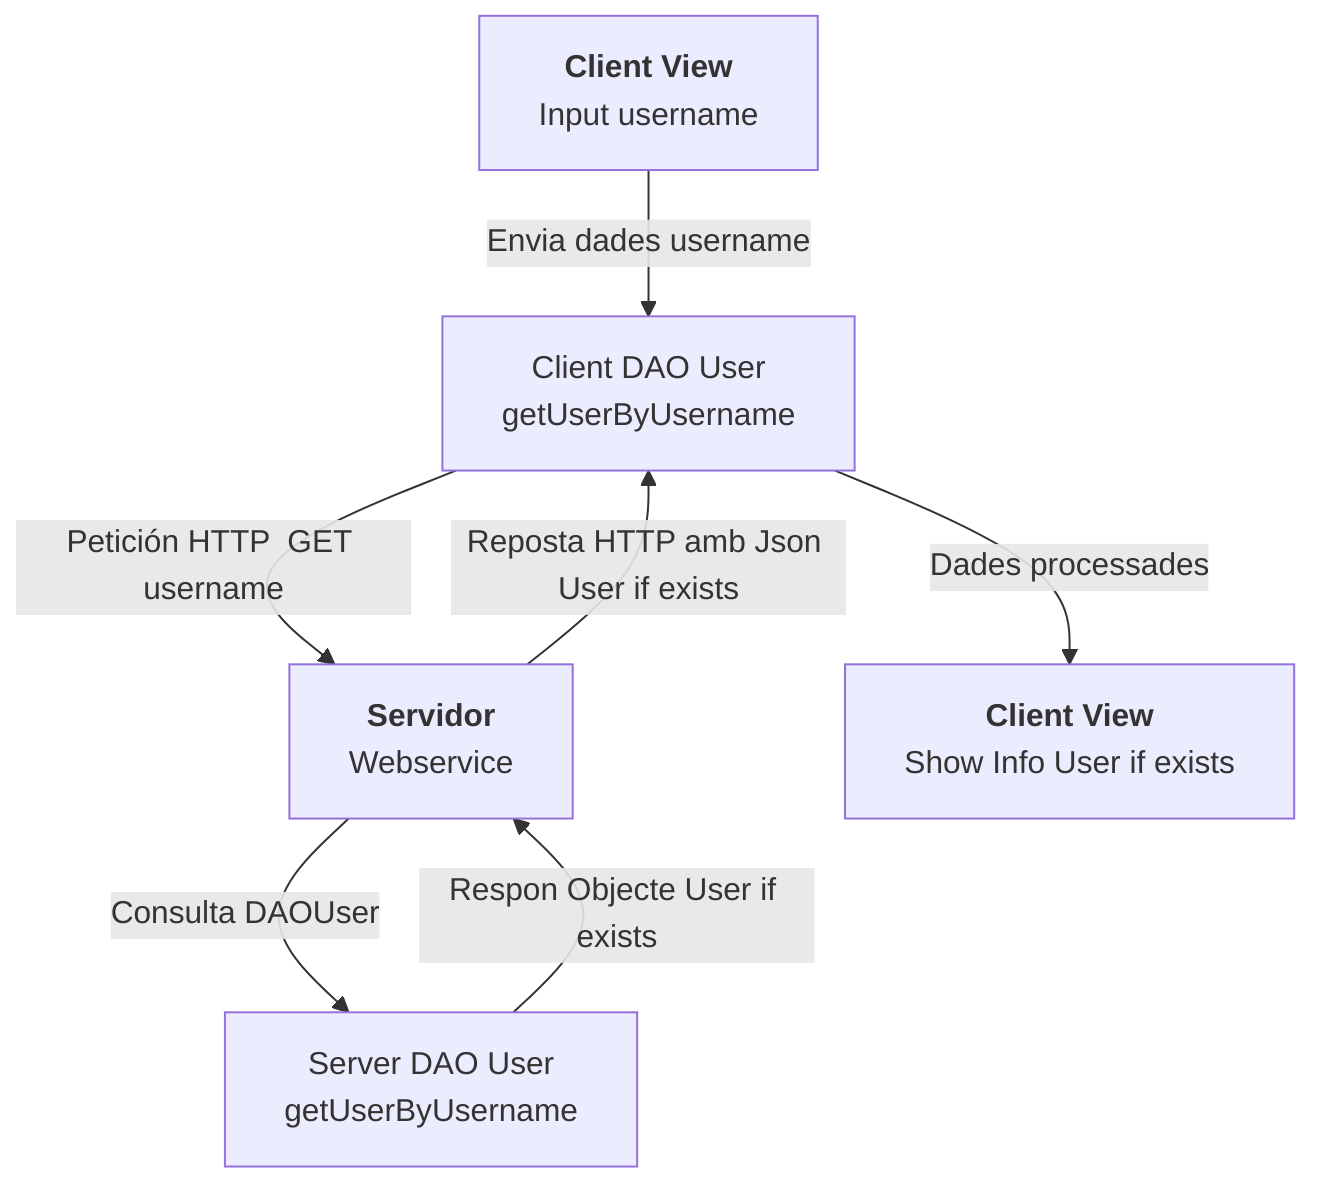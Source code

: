 flowchart TD
    A[<b>Client View</b> <br> Input username] -->|Envia dades username| B[Client DAO User<br> getUserByUsername]
    B -->|Petición HTTP  GET username| C[<b>Servidor</b> <br> Webservice]
    C -->|Consulta DAOUser | D[Server DAO User <br> getUserByUsername]
    D -->|Respon Objecte User if exists| C
    C -->|Reposta HTTP amb Json User if exists| B
    B -->|Dades processades| F[<b>Client View</b> <br> Show Info User if exists]